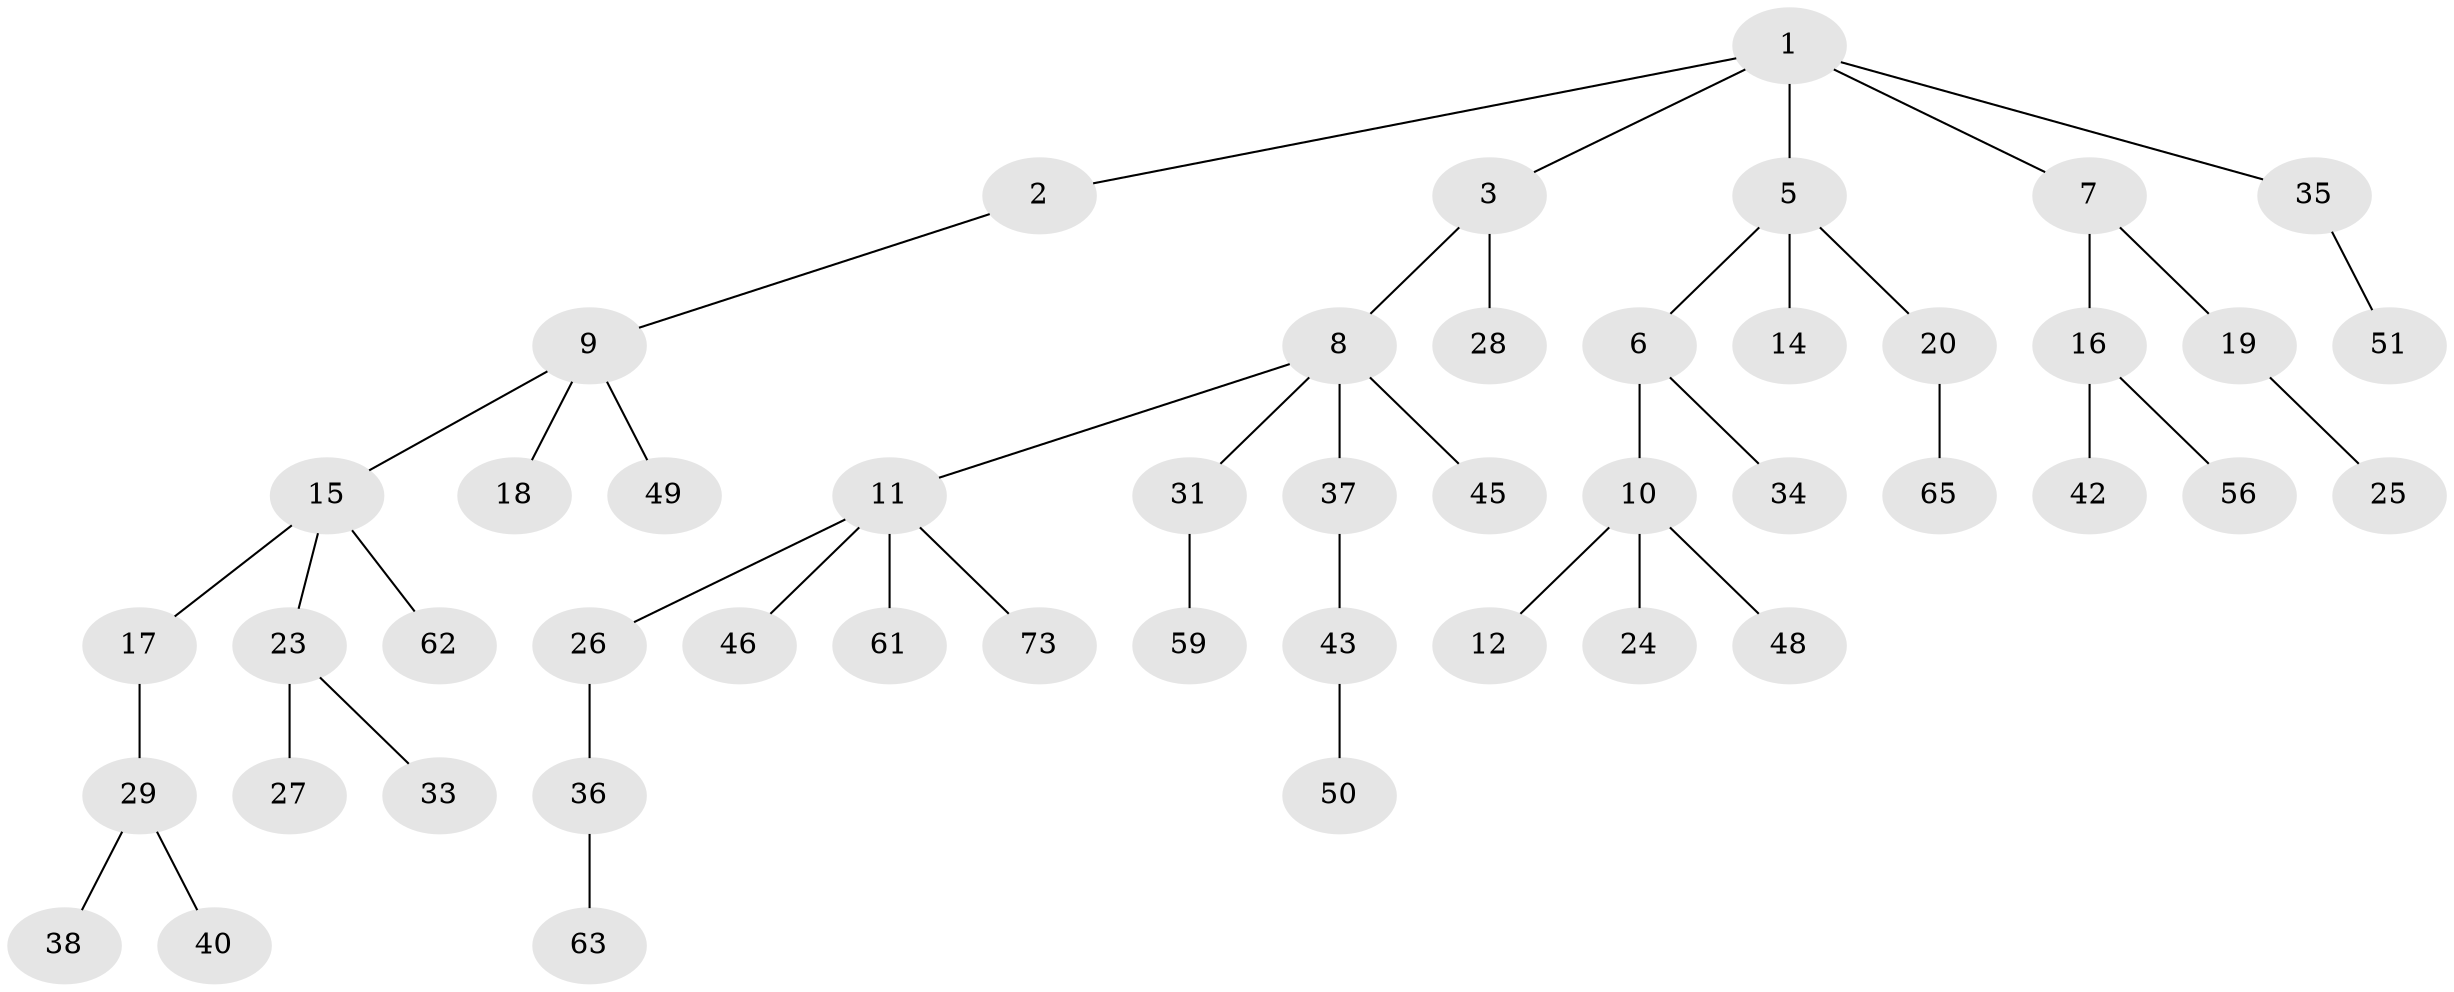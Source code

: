// Generated by graph-tools (version 1.1) at 2025/24/03/03/25 07:24:09]
// undirected, 48 vertices, 47 edges
graph export_dot {
graph [start="1"]
  node [color=gray90,style=filled];
  1 [super="+4"];
  2;
  3 [super="+22"];
  5 [super="+30"];
  6 [super="+71"];
  7 [super="+47"];
  8 [super="+57"];
  9 [super="+54"];
  10 [super="+52"];
  11 [super="+13"];
  12;
  14;
  15 [super="+44"];
  16 [super="+39"];
  17 [super="+60"];
  18;
  19 [super="+21"];
  20 [super="+53"];
  23 [super="+64"];
  24;
  25;
  26;
  27 [super="+41"];
  28 [super="+69"];
  29 [super="+32"];
  31 [super="+55"];
  33;
  34;
  35 [super="+74"];
  36 [super="+72"];
  37;
  38;
  40 [super="+58"];
  42 [super="+70"];
  43 [super="+66"];
  45;
  46;
  48 [super="+68"];
  49;
  50;
  51;
  56;
  59;
  61;
  62;
  63;
  65 [super="+67"];
  73;
  1 -- 2;
  1 -- 3;
  1 -- 5;
  1 -- 7;
  1 -- 35;
  2 -- 9;
  3 -- 8;
  3 -- 28;
  5 -- 6;
  5 -- 14;
  5 -- 20;
  6 -- 10;
  6 -- 34;
  7 -- 16;
  7 -- 19;
  8 -- 11;
  8 -- 31;
  8 -- 37;
  8 -- 45;
  9 -- 15;
  9 -- 18;
  9 -- 49;
  10 -- 12;
  10 -- 24;
  10 -- 48;
  11 -- 26;
  11 -- 46;
  11 -- 61;
  11 -- 73;
  15 -- 17;
  15 -- 23;
  15 -- 62;
  16 -- 42;
  16 -- 56;
  17 -- 29;
  19 -- 25;
  20 -- 65;
  23 -- 27;
  23 -- 33;
  26 -- 36;
  29 -- 40;
  29 -- 38;
  31 -- 59;
  35 -- 51;
  36 -- 63;
  37 -- 43;
  43 -- 50;
}
